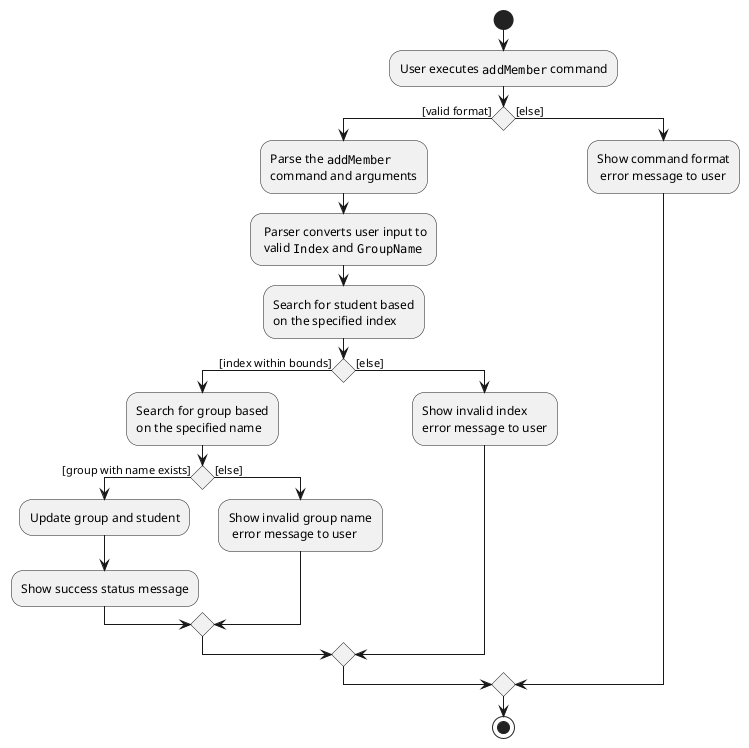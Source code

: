@startuml
'https://plantuml.com/activity-diagram-beta

start

:User executes ""addMember"" command;

if () then ([valid format])
    :Parse the ""addMember""
    command and arguments;

    : Parser converts user input to
     valid ""Index"" and ""GroupName"";

    :Search for student based
    on the specified index;

    if () then ([index within bounds])

    :Search for group based
    on the specified name;

    if () then ([group with name exists])

    :Update group and student;

    :Show success status message;

    else ([else])

    :Show invalid group name
     error message to user;

    endif

    else ([else])

    :Show invalid index
    error message to user;

endif
else ([else])

    :Show command format
     error message to user;

endif


stop

@enduml
